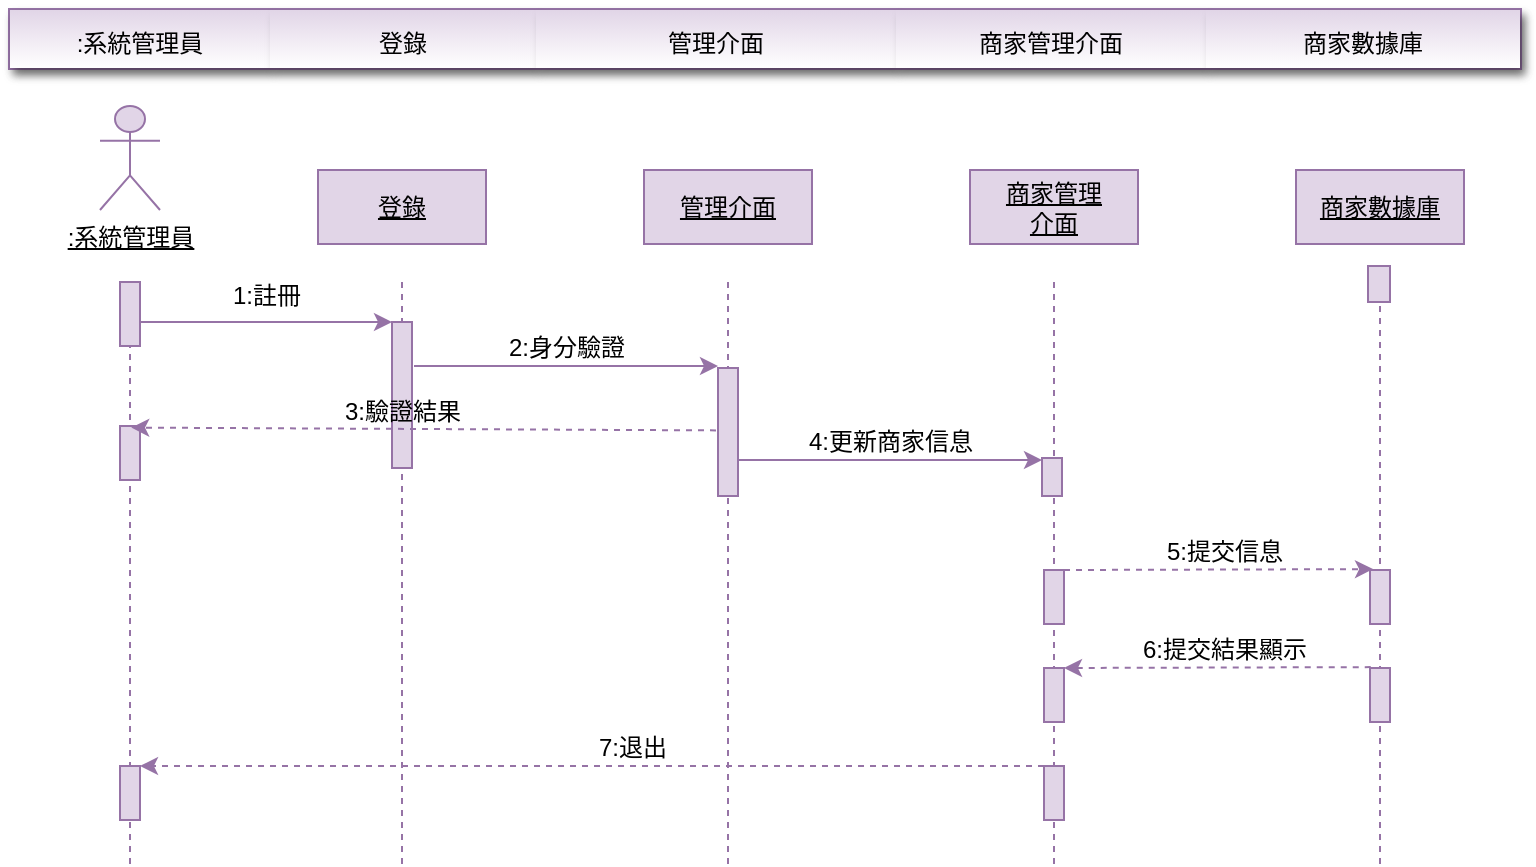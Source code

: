 <mxfile version="22.1.11" type="github">
  <diagram name="Page-1" id="dCJvhaRmcNz_UA6fJpxg">
    <mxGraphModel dx="659" dy="655" grid="0" gridSize="10" guides="1" tooltips="1" connect="1" arrows="1" fold="1" page="1" pageScale="1" pageWidth="827" pageHeight="1169" background="#FFFFFF" math="0" shadow="0">
      <root>
        <mxCell id="0" />
        <mxCell id="1" parent="0" />
        <mxCell id="9Sx_1llRjn7t0OkJl_CT-1" value="" style="line;strokeWidth=1;direction=south;html=1;strokeColor=#9673a6;fillColor=#e1d5e7;dashed=1;labelBackgroundColor=none;" parent="1" vertex="1">
          <mxGeometry x="690" y="176" width="10" height="291" as="geometry" />
        </mxCell>
        <mxCell id="9Sx_1llRjn7t0OkJl_CT-3" value="&lt;u&gt;:系統管理員&lt;/u&gt;" style="shape=umlActor;verticalLabelPosition=bottom;verticalAlign=top;html=1;strokeColor=#9673a6;fillColor=#e1d5e7;labelBackgroundColor=none;" parent="1" vertex="1">
          <mxGeometry x="55" y="88" width="30" height="52" as="geometry" />
        </mxCell>
        <mxCell id="9Sx_1llRjn7t0OkJl_CT-4" value="&lt;u&gt;登錄&lt;/u&gt;" style="rounded=0;whiteSpace=wrap;html=1;strokeColor=#9673a6;fillColor=#e1d5e7;labelBackgroundColor=none;" parent="1" vertex="1">
          <mxGeometry x="164" y="120" width="84" height="37" as="geometry" />
        </mxCell>
        <mxCell id="9Sx_1llRjn7t0OkJl_CT-5" value="&lt;u&gt;商家管理&lt;br&gt;介面&lt;/u&gt;" style="rounded=0;whiteSpace=wrap;html=1;strokeColor=#9673a6;fillColor=#e1d5e7;labelBackgroundColor=none;" parent="1" vertex="1">
          <mxGeometry x="490" y="120" width="84" height="37" as="geometry" />
        </mxCell>
        <mxCell id="9Sx_1llRjn7t0OkJl_CT-6" value="&lt;u&gt;管理介面&lt;/u&gt;" style="rounded=0;whiteSpace=wrap;html=1;strokeColor=#9673a6;fillColor=#e1d5e7;labelBackgroundColor=none;" parent="1" vertex="1">
          <mxGeometry x="327" y="120" width="84" height="37" as="geometry" />
        </mxCell>
        <mxCell id="9Sx_1llRjn7t0OkJl_CT-7" value="" style="line;strokeWidth=1;direction=south;html=1;strokeColor=#9673a6;fillColor=#e1d5e7;dashed=1;labelBackgroundColor=none;" parent="1" vertex="1">
          <mxGeometry x="65" y="176" width="10" height="291" as="geometry" />
        </mxCell>
        <mxCell id="9Sx_1llRjn7t0OkJl_CT-8" value="" style="line;strokeWidth=1;direction=south;html=1;strokeColor=#9673a6;fillColor=#e1d5e7;dashed=1;labelBackgroundColor=none;" parent="1" vertex="1">
          <mxGeometry x="364" y="176" width="10" height="291" as="geometry" />
        </mxCell>
        <mxCell id="9Sx_1llRjn7t0OkJl_CT-9" value="" style="line;strokeWidth=1;direction=south;html=1;strokeColor=#9673a6;fillColor=#e1d5e7;dashed=1;labelBackgroundColor=none;" parent="1" vertex="1">
          <mxGeometry x="201" y="176" width="10" height="291" as="geometry" />
        </mxCell>
        <mxCell id="9Sx_1llRjn7t0OkJl_CT-10" value="" style="line;strokeWidth=1;direction=south;html=1;strokeColor=#9673a6;fillColor=#e1d5e7;dashed=1;labelBackgroundColor=none;" parent="1" vertex="1">
          <mxGeometry x="527" y="176" width="10" height="291" as="geometry" />
        </mxCell>
        <mxCell id="9Sx_1llRjn7t0OkJl_CT-11" value="" style="edgeStyle=orthogonalEdgeStyle;rounded=0;orthogonalLoop=1;jettySize=auto;html=1;curved=0;strokeColor=#9673a6;labelBackgroundColor=none;fontColor=default;fillColor=#e1d5e7;" parent="1" edge="1">
          <mxGeometry relative="1" as="geometry">
            <mxPoint x="75" y="196" as="sourcePoint" />
            <mxPoint x="201" y="196" as="targetPoint" />
          </mxGeometry>
        </mxCell>
        <mxCell id="9Sx_1llRjn7t0OkJl_CT-12" value="" style="html=1;points=[[0,0,0,0,5],[0,1,0,0,-5],[1,0,0,0,5],[1,1,0,0,-5]];perimeter=orthogonalPerimeter;outlineConnect=0;targetShapes=umlLifeline;portConstraint=eastwest;newEdgeStyle={&quot;curved&quot;:0,&quot;rounded&quot;:0};strokeColor=#9673a6;fillColor=#e1d5e7;labelBackgroundColor=none;" parent="1" vertex="1">
          <mxGeometry x="65" y="176" width="10" height="32" as="geometry" />
        </mxCell>
        <mxCell id="9Sx_1llRjn7t0OkJl_CT-13" value="" style="html=1;points=[[0,0,0,0,5],[0,1,0,0,-5],[1,0,0,0,5],[1,1,0,0,-5]];perimeter=orthogonalPerimeter;outlineConnect=0;targetShapes=umlLifeline;portConstraint=eastwest;newEdgeStyle={&quot;curved&quot;:0,&quot;rounded&quot;:0};strokeColor=#9673a6;fillColor=#e1d5e7;labelBackgroundColor=none;" parent="1" vertex="1">
          <mxGeometry x="201" y="196" width="10" height="73" as="geometry" />
        </mxCell>
        <mxCell id="9Sx_1llRjn7t0OkJl_CT-14" value="1:註冊" style="text;html=1;align=center;verticalAlign=middle;resizable=0;points=[];autosize=1;labelBackgroundColor=none;" parent="1" vertex="1">
          <mxGeometry x="112" y="170" width="52" height="26" as="geometry" />
        </mxCell>
        <mxCell id="9Sx_1llRjn7t0OkJl_CT-15" value="" style="html=1;points=[[0,0,0,0,5],[0,1,0,0,-5],[1,0,0,0,5],[1,1,0,0,-5]];perimeter=orthogonalPerimeter;outlineConnect=0;targetShapes=umlLifeline;portConstraint=eastwest;newEdgeStyle={&quot;curved&quot;:0,&quot;rounded&quot;:0};strokeColor=#9673a6;fillColor=#e1d5e7;labelBackgroundColor=none;" parent="1" vertex="1">
          <mxGeometry x="364" y="219" width="10" height="64" as="geometry" />
        </mxCell>
        <mxCell id="9Sx_1llRjn7t0OkJl_CT-16" value="" style="edgeStyle=orthogonalEdgeStyle;rounded=0;orthogonalLoop=1;jettySize=auto;html=1;curved=0;strokeColor=#9673a6;labelBackgroundColor=none;fontColor=default;fillColor=#e1d5e7;" parent="1" edge="1">
          <mxGeometry relative="1" as="geometry">
            <mxPoint x="212" y="218" as="sourcePoint" />
            <mxPoint x="364" y="218" as="targetPoint" />
          </mxGeometry>
        </mxCell>
        <mxCell id="9Sx_1llRjn7t0OkJl_CT-17" value="2:身分驗證" style="text;html=1;align=center;verticalAlign=middle;resizable=0;points=[];autosize=1;labelBackgroundColor=none;" parent="1" vertex="1">
          <mxGeometry x="250" y="196" width="76" height="26" as="geometry" />
        </mxCell>
        <mxCell id="9Sx_1llRjn7t0OkJl_CT-18" value="" style="html=1;points=[[0,0,0,0,5],[0,1,0,0,-5],[1,0,0,0,5],[1,1,0,0,-5]];perimeter=orthogonalPerimeter;outlineConnect=0;targetShapes=umlLifeline;portConstraint=eastwest;newEdgeStyle={&quot;curved&quot;:0,&quot;rounded&quot;:0};strokeColor=#9673a6;fillColor=#e1d5e7;labelBackgroundColor=none;" parent="1" vertex="1">
          <mxGeometry x="526" y="264" width="10" height="19" as="geometry" />
        </mxCell>
        <mxCell id="9Sx_1llRjn7t0OkJl_CT-19" value="" style="edgeStyle=orthogonalEdgeStyle;rounded=0;orthogonalLoop=1;jettySize=auto;html=1;curved=0;strokeColor=#9673a6;labelBackgroundColor=none;fontColor=default;fillColor=#e1d5e7;" parent="1" edge="1">
          <mxGeometry relative="1" as="geometry">
            <mxPoint x="374" y="265" as="sourcePoint" />
            <mxPoint x="526" y="265" as="targetPoint" />
          </mxGeometry>
        </mxCell>
        <mxCell id="9Sx_1llRjn7t0OkJl_CT-20" value="4:更新商家信息" style="text;html=1;align=center;verticalAlign=middle;resizable=0;points=[];autosize=1;labelBackgroundColor=none;" parent="1" vertex="1">
          <mxGeometry x="400" y="243" width="100" height="26" as="geometry" />
        </mxCell>
        <mxCell id="9Sx_1llRjn7t0OkJl_CT-21" value="" style="html=1;points=[[0,0,0,0,5],[0,1,0,0,-5],[1,0,0,0,5],[1,1,0,0,-5]];perimeter=orthogonalPerimeter;outlineConnect=0;targetShapes=umlLifeline;portConstraint=eastwest;newEdgeStyle={&quot;curved&quot;:0,&quot;rounded&quot;:0};strokeColor=#9673a6;fillColor=#e1d5e7;labelBackgroundColor=none;" parent="1" vertex="1">
          <mxGeometry x="527" y="320" width="10" height="27" as="geometry" />
        </mxCell>
        <mxCell id="9Sx_1llRjn7t0OkJl_CT-22" value="" style="rounded=0;orthogonalLoop=1;jettySize=auto;html=1;strokeColor=#9673a6;labelBackgroundColor=none;fontColor=default;entryX=0.763;entryY=0.14;entryDx=0;entryDy=0;entryPerimeter=0;dashed=1;fillColor=#e1d5e7;" parent="1" source="9Sx_1llRjn7t0OkJl_CT-49" edge="1">
          <mxGeometry relative="1" as="geometry">
            <mxPoint x="367.4" y="419.41" as="sourcePoint" />
            <mxPoint x="75.0" y="418.004" as="targetPoint" />
          </mxGeometry>
        </mxCell>
        <mxCell id="9Sx_1llRjn7t0OkJl_CT-23" value="" style="html=1;points=[[0,0,0,0,5],[0,1,0,0,-5],[1,0,0,0,5],[1,1,0,0,-5]];perimeter=orthogonalPerimeter;outlineConnect=0;targetShapes=umlLifeline;portConstraint=eastwest;newEdgeStyle={&quot;curved&quot;:0,&quot;rounded&quot;:0};strokeColor=#9673a6;fillColor=#e1d5e7;labelBackgroundColor=none;" parent="1" vertex="1">
          <mxGeometry x="690" y="320" width="10" height="27" as="geometry" />
        </mxCell>
        <mxCell id="9Sx_1llRjn7t0OkJl_CT-24" value="7:退出" style="text;html=1;align=center;verticalAlign=middle;resizable=0;points=[];autosize=1;labelBackgroundColor=none;" parent="1" vertex="1">
          <mxGeometry x="295" y="396" width="52" height="26" as="geometry" />
        </mxCell>
        <mxCell id="9Sx_1llRjn7t0OkJl_CT-25" value="5:提交信息" style="text;html=1;align=center;verticalAlign=middle;resizable=0;points=[];autosize=1;labelBackgroundColor=none;" parent="1" vertex="1">
          <mxGeometry x="579" y="298" width="76" height="26" as="geometry" />
        </mxCell>
        <mxCell id="9Sx_1llRjn7t0OkJl_CT-26" value="" style="shape=table;startSize=0;container=1;collapsible=0;childLayout=tableLayout;fontSize=16;strokeColor=#9673a6;fillColor=default;swimlaneFillColor=#B5739D;gradientDirection=south;rounded=1;gradientColor=#FFFFFF;swimlaneLine=1;shadow=1;strokeWidth=2;" parent="1" vertex="1">
          <mxGeometry x="10" y="40" width="755" height="29" as="geometry" />
        </mxCell>
        <mxCell id="9Sx_1llRjn7t0OkJl_CT-27" style="shape=tableRow;horizontal=0;startSize=0;swimlaneHead=0;swimlaneBody=0;strokeColor=#9673a6;top=0;left=0;bottom=0;right=0;collapsible=0;dropTarget=0;fillColor=#e1d5e7;points=[[0,0.5],[1,0.5]];portConstraint=eastwest;fontSize=16;swimlaneFillColor=#B5739D;swimlaneLine=1;shadow=1;strokeWidth=2;" parent="9Sx_1llRjn7t0OkJl_CT-26" vertex="1">
          <mxGeometry width="755" height="29" as="geometry" />
        </mxCell>
        <mxCell id="9Sx_1llRjn7t0OkJl_CT-28" value="&lt;font style=&quot;font-size: 12px;&quot;&gt;:系統管理員&lt;/font&gt;" style="shape=partialRectangle;html=1;whiteSpace=wrap;connectable=0;strokeColor=#9673a6;overflow=hidden;fillColor=#e1d5e7;top=0;left=0;bottom=0;right=0;pointerEvents=1;fontSize=16;gradientColor=#FFFFFF;swimlaneFillColor=#B5739D;swimlaneLine=1;shadow=1;strokeWidth=2;" parent="9Sx_1llRjn7t0OkJl_CT-27" vertex="1">
          <mxGeometry width="130" height="29" as="geometry">
            <mxRectangle width="130" height="29" as="alternateBounds" />
          </mxGeometry>
        </mxCell>
        <mxCell id="9Sx_1llRjn7t0OkJl_CT-29" value="&lt;font style=&quot;font-size: 12px;&quot;&gt;登錄&lt;/font&gt;" style="shape=partialRectangle;html=1;whiteSpace=wrap;connectable=0;strokeColor=#9673a6;overflow=hidden;fillColor=#e1d5e7;top=0;left=0;bottom=0;right=0;pointerEvents=1;fontSize=16;gradientColor=#FFFFFF;swimlaneFillColor=#B5739D;swimlaneLine=1;shadow=1;strokeWidth=2;" parent="9Sx_1llRjn7t0OkJl_CT-27" vertex="1">
          <mxGeometry x="130" width="133" height="29" as="geometry">
            <mxRectangle width="133" height="29" as="alternateBounds" />
          </mxGeometry>
        </mxCell>
        <mxCell id="9Sx_1llRjn7t0OkJl_CT-30" value="&lt;font style=&quot;font-size: 12px;&quot;&gt;管理介面&lt;/font&gt;" style="shape=partialRectangle;html=1;whiteSpace=wrap;connectable=0;strokeColor=#9673a6;overflow=hidden;fillColor=#e1d5e7;top=0;left=0;bottom=0;right=0;pointerEvents=1;fontSize=16;gradientColor=#FFFFFF;swimlaneFillColor=#B5739D;swimlaneLine=1;shadow=1;strokeWidth=2;" parent="9Sx_1llRjn7t0OkJl_CT-27" vertex="1">
          <mxGeometry x="263" width="180" height="29" as="geometry">
            <mxRectangle width="180" height="29" as="alternateBounds" />
          </mxGeometry>
        </mxCell>
        <mxCell id="9Sx_1llRjn7t0OkJl_CT-31" value="&lt;span style=&quot;font-size: 12px;&quot;&gt;商家管理介面&lt;/span&gt;" style="shape=partialRectangle;html=1;whiteSpace=wrap;connectable=0;strokeColor=#9673a6;overflow=hidden;fillColor=#e1d5e7;top=0;left=0;bottom=0;right=0;pointerEvents=1;fontSize=16;shadow=1;gradientColor=#FFFFFF;swimlaneFillColor=#B5739D;swimlaneLine=1;strokeWidth=2;" parent="9Sx_1llRjn7t0OkJl_CT-27" vertex="1">
          <mxGeometry x="443" width="155" height="29" as="geometry">
            <mxRectangle width="155" height="29" as="alternateBounds" />
          </mxGeometry>
        </mxCell>
        <mxCell id="9Sx_1llRjn7t0OkJl_CT-32" value="&lt;font style=&quot;font-size: 12px;&quot;&gt;商家數據庫&lt;/font&gt;" style="shape=partialRectangle;html=1;whiteSpace=wrap;connectable=0;strokeColor=#9673a6;overflow=hidden;fillColor=#e1d5e7;top=0;left=0;bottom=0;right=0;pointerEvents=1;fontSize=16;shadow=1;gradientColor=#FFFFFF;swimlaneFillColor=#B5739D;swimlaneLine=1;strokeWidth=2;" parent="9Sx_1llRjn7t0OkJl_CT-27" vertex="1">
          <mxGeometry x="598" width="157" height="29" as="geometry">
            <mxRectangle width="157" height="29" as="alternateBounds" />
          </mxGeometry>
        </mxCell>
        <mxCell id="9Sx_1llRjn7t0OkJl_CT-33" value="&lt;u&gt;商家數據庫&lt;/u&gt;" style="rounded=0;whiteSpace=wrap;html=1;strokeColor=#9673a6;fillColor=#e1d5e7;labelBackgroundColor=none;" parent="1" vertex="1">
          <mxGeometry x="653" y="120" width="84" height="37" as="geometry" />
        </mxCell>
        <mxCell id="9Sx_1llRjn7t0OkJl_CT-40" value="" style="html=1;points=[[0,0,0,0,5],[0,1,0,0,-5],[1,0,0,0,5],[1,1,0,0,-5]];perimeter=orthogonalPerimeter;outlineConnect=0;targetShapes=umlLifeline;portConstraint=eastwest;newEdgeStyle={&quot;curved&quot;:0,&quot;rounded&quot;:0};strokeColor=#9673a6;fillColor=#e1d5e7;labelBackgroundColor=none;" parent="1" vertex="1">
          <mxGeometry x="689" y="168" width="11" height="18" as="geometry" />
        </mxCell>
        <mxCell id="9Sx_1llRjn7t0OkJl_CT-42" value="3:驗證結果" style="text;html=1;align=center;verticalAlign=middle;resizable=0;points=[];autosize=1;labelBackgroundColor=none;" parent="1" vertex="1">
          <mxGeometry x="168" y="228" width="76" height="26" as="geometry" />
        </mxCell>
        <mxCell id="9Sx_1llRjn7t0OkJl_CT-43" value="" style="rounded=0;orthogonalLoop=1;jettySize=auto;html=1;strokeColor=#9673a6;dashed=1;labelBackgroundColor=none;fontColor=default;entryX=1.043;entryY=0.011;entryDx=0;entryDy=0;entryPerimeter=0;fillColor=#e1d5e7;" parent="1" edge="1">
          <mxGeometry relative="1" as="geometry">
            <mxPoint x="537" y="320" as="sourcePoint" />
            <mxPoint x="691.5" y="319.557" as="targetPoint" />
          </mxGeometry>
        </mxCell>
        <mxCell id="9Sx_1llRjn7t0OkJl_CT-44" value="" style="html=1;points=[[0,0,0,0,5],[0,1,0,0,-5],[1,0,0,0,5],[1,1,0,0,-5]];perimeter=orthogonalPerimeter;outlineConnect=0;targetShapes=umlLifeline;portConstraint=eastwest;newEdgeStyle={&quot;curved&quot;:0,&quot;rounded&quot;:0};strokeColor=#9673a6;fillColor=#e1d5e7;labelBackgroundColor=none;" parent="1" vertex="1">
          <mxGeometry x="527" y="369" width="10" height="27" as="geometry" />
        </mxCell>
        <mxCell id="9Sx_1llRjn7t0OkJl_CT-45" value="" style="html=1;points=[[0,0,0,0,5],[0,1,0,0,-5],[1,0,0,0,5],[1,1,0,0,-5]];perimeter=orthogonalPerimeter;outlineConnect=0;targetShapes=umlLifeline;portConstraint=eastwest;newEdgeStyle={&quot;curved&quot;:0,&quot;rounded&quot;:0};strokeColor=#9673a6;fillColor=#e1d5e7;labelBackgroundColor=none;" parent="1" vertex="1">
          <mxGeometry x="690" y="369" width="10" height="27" as="geometry" />
        </mxCell>
        <mxCell id="9Sx_1llRjn7t0OkJl_CT-46" value="6:提交結果顯示" style="text;html=1;align=center;verticalAlign=middle;resizable=0;points=[];autosize=1;labelBackgroundColor=none;" parent="1" vertex="1">
          <mxGeometry x="567" y="347" width="100" height="26" as="geometry" />
        </mxCell>
        <mxCell id="9Sx_1llRjn7t0OkJl_CT-47" value="" style="rounded=0;orthogonalLoop=1;jettySize=auto;html=1;strokeColor=#9673a6;dashed=1;labelBackgroundColor=none;fontColor=default;entryX=1.043;entryY=0.011;entryDx=0;entryDy=0;entryPerimeter=0;startArrow=classic;startFill=1;endArrow=none;endFill=0;fillColor=#e1d5e7;" parent="1" edge="1">
          <mxGeometry relative="1" as="geometry">
            <mxPoint x="537" y="369" as="sourcePoint" />
            <mxPoint x="691.5" y="368.557" as="targetPoint" />
          </mxGeometry>
        </mxCell>
        <mxCell id="9Sx_1llRjn7t0OkJl_CT-49" value="" style="html=1;points=[[0,0,0,0,5],[0,1,0,0,-5],[1,0,0,0,5],[1,1,0,0,-5]];perimeter=orthogonalPerimeter;outlineConnect=0;targetShapes=umlLifeline;portConstraint=eastwest;newEdgeStyle={&quot;curved&quot;:0,&quot;rounded&quot;:0};strokeColor=#9673a6;fillColor=#e1d5e7;labelBackgroundColor=none;" parent="1" vertex="1">
          <mxGeometry x="527" y="418" width="10" height="27" as="geometry" />
        </mxCell>
        <mxCell id="9Sx_1llRjn7t0OkJl_CT-50" value="" style="html=1;points=[[0,0,0,0,5],[0,1,0,0,-5],[1,0,0,0,5],[1,1,0,0,-5]];perimeter=orthogonalPerimeter;outlineConnect=0;targetShapes=umlLifeline;portConstraint=eastwest;newEdgeStyle={&quot;curved&quot;:0,&quot;rounded&quot;:0};strokeColor=#9673a6;fillColor=#e1d5e7;labelBackgroundColor=none;" parent="1" vertex="1">
          <mxGeometry x="65" y="418" width="10" height="27" as="geometry" />
        </mxCell>
        <mxCell id="KcGDCgJJdENqL2CuwVX8-1" value="" style="html=1;points=[[0,0,0,0,5],[0,1,0,0,-5],[1,0,0,0,5],[1,1,0,0,-5]];perimeter=orthogonalPerimeter;outlineConnect=0;targetShapes=umlLifeline;portConstraint=eastwest;newEdgeStyle={&quot;curved&quot;:0,&quot;rounded&quot;:0};strokeColor=#9673a6;fillColor=#e1d5e7;labelBackgroundColor=none;" vertex="1" parent="1">
          <mxGeometry x="65" y="248" width="10" height="27" as="geometry" />
        </mxCell>
        <mxCell id="9Sx_1llRjn7t0OkJl_CT-41" value="" style="rounded=0;orthogonalLoop=1;jettySize=auto;html=1;strokeColor=#9673a6;labelBackgroundColor=none;fontColor=default;entryX=0.763;entryY=0.14;entryDx=0;entryDy=0;entryPerimeter=0;dashed=1;fillColor=#e1d5e7;" parent="1" edge="1">
          <mxGeometry relative="1" as="geometry">
            <mxPoint x="363" y="250.2" as="sourcePoint" />
            <mxPoint x="70.6" y="248.794" as="targetPoint" />
          </mxGeometry>
        </mxCell>
      </root>
    </mxGraphModel>
  </diagram>
</mxfile>
